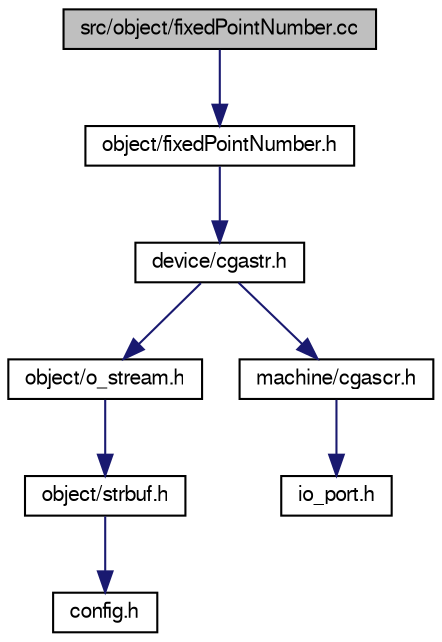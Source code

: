 digraph "src/object/fixedPointNumber.cc"
{
  bgcolor="transparent";
  edge [fontname="FreeSans",fontsize="10",labelfontname="FreeSans",labelfontsize="10"];
  node [fontname="FreeSans",fontsize="10",shape=record];
  Node1 [label="src/object/fixedPointNumber.cc",height=0.2,width=0.4,color="black", fillcolor="grey75", style="filled" fontcolor="black"];
  Node1 -> Node2 [color="midnightblue",fontsize="10",style="solid",fontname="FreeSans"];
  Node2 [label="object/fixedPointNumber.h",height=0.2,width=0.4,color="black",URL="$fixedPointNumber_8h.html"];
  Node2 -> Node3 [color="midnightblue",fontsize="10",style="solid",fontname="FreeSans"];
  Node3 [label="device/cgastr.h",height=0.2,width=0.4,color="black",URL="$cgastr_8h.html"];
  Node3 -> Node4 [color="midnightblue",fontsize="10",style="solid",fontname="FreeSans"];
  Node4 [label="object/o_stream.h",height=0.2,width=0.4,color="black",URL="$o__stream_8h.html"];
  Node4 -> Node5 [color="midnightblue",fontsize="10",style="solid",fontname="FreeSans"];
  Node5 [label="object/strbuf.h",height=0.2,width=0.4,color="black",URL="$strbuf_8h.html"];
  Node5 -> Node6 [color="midnightblue",fontsize="10",style="solid",fontname="FreeSans"];
  Node6 [label="config.h",height=0.2,width=0.4,color="black",URL="$config_8h.html",tooltip="verschiedene defines für Einstellungen"];
  Node3 -> Node7 [color="midnightblue",fontsize="10",style="solid",fontname="FreeSans"];
  Node7 [label="machine/cgascr.h",height=0.2,width=0.4,color="black",URL="$cgascr_8h.html"];
  Node7 -> Node8 [color="midnightblue",fontsize="10",style="solid",fontname="FreeSans"];
  Node8 [label="io_port.h",height=0.2,width=0.4,color="black",URL="$io__port_8h.html"];
}
